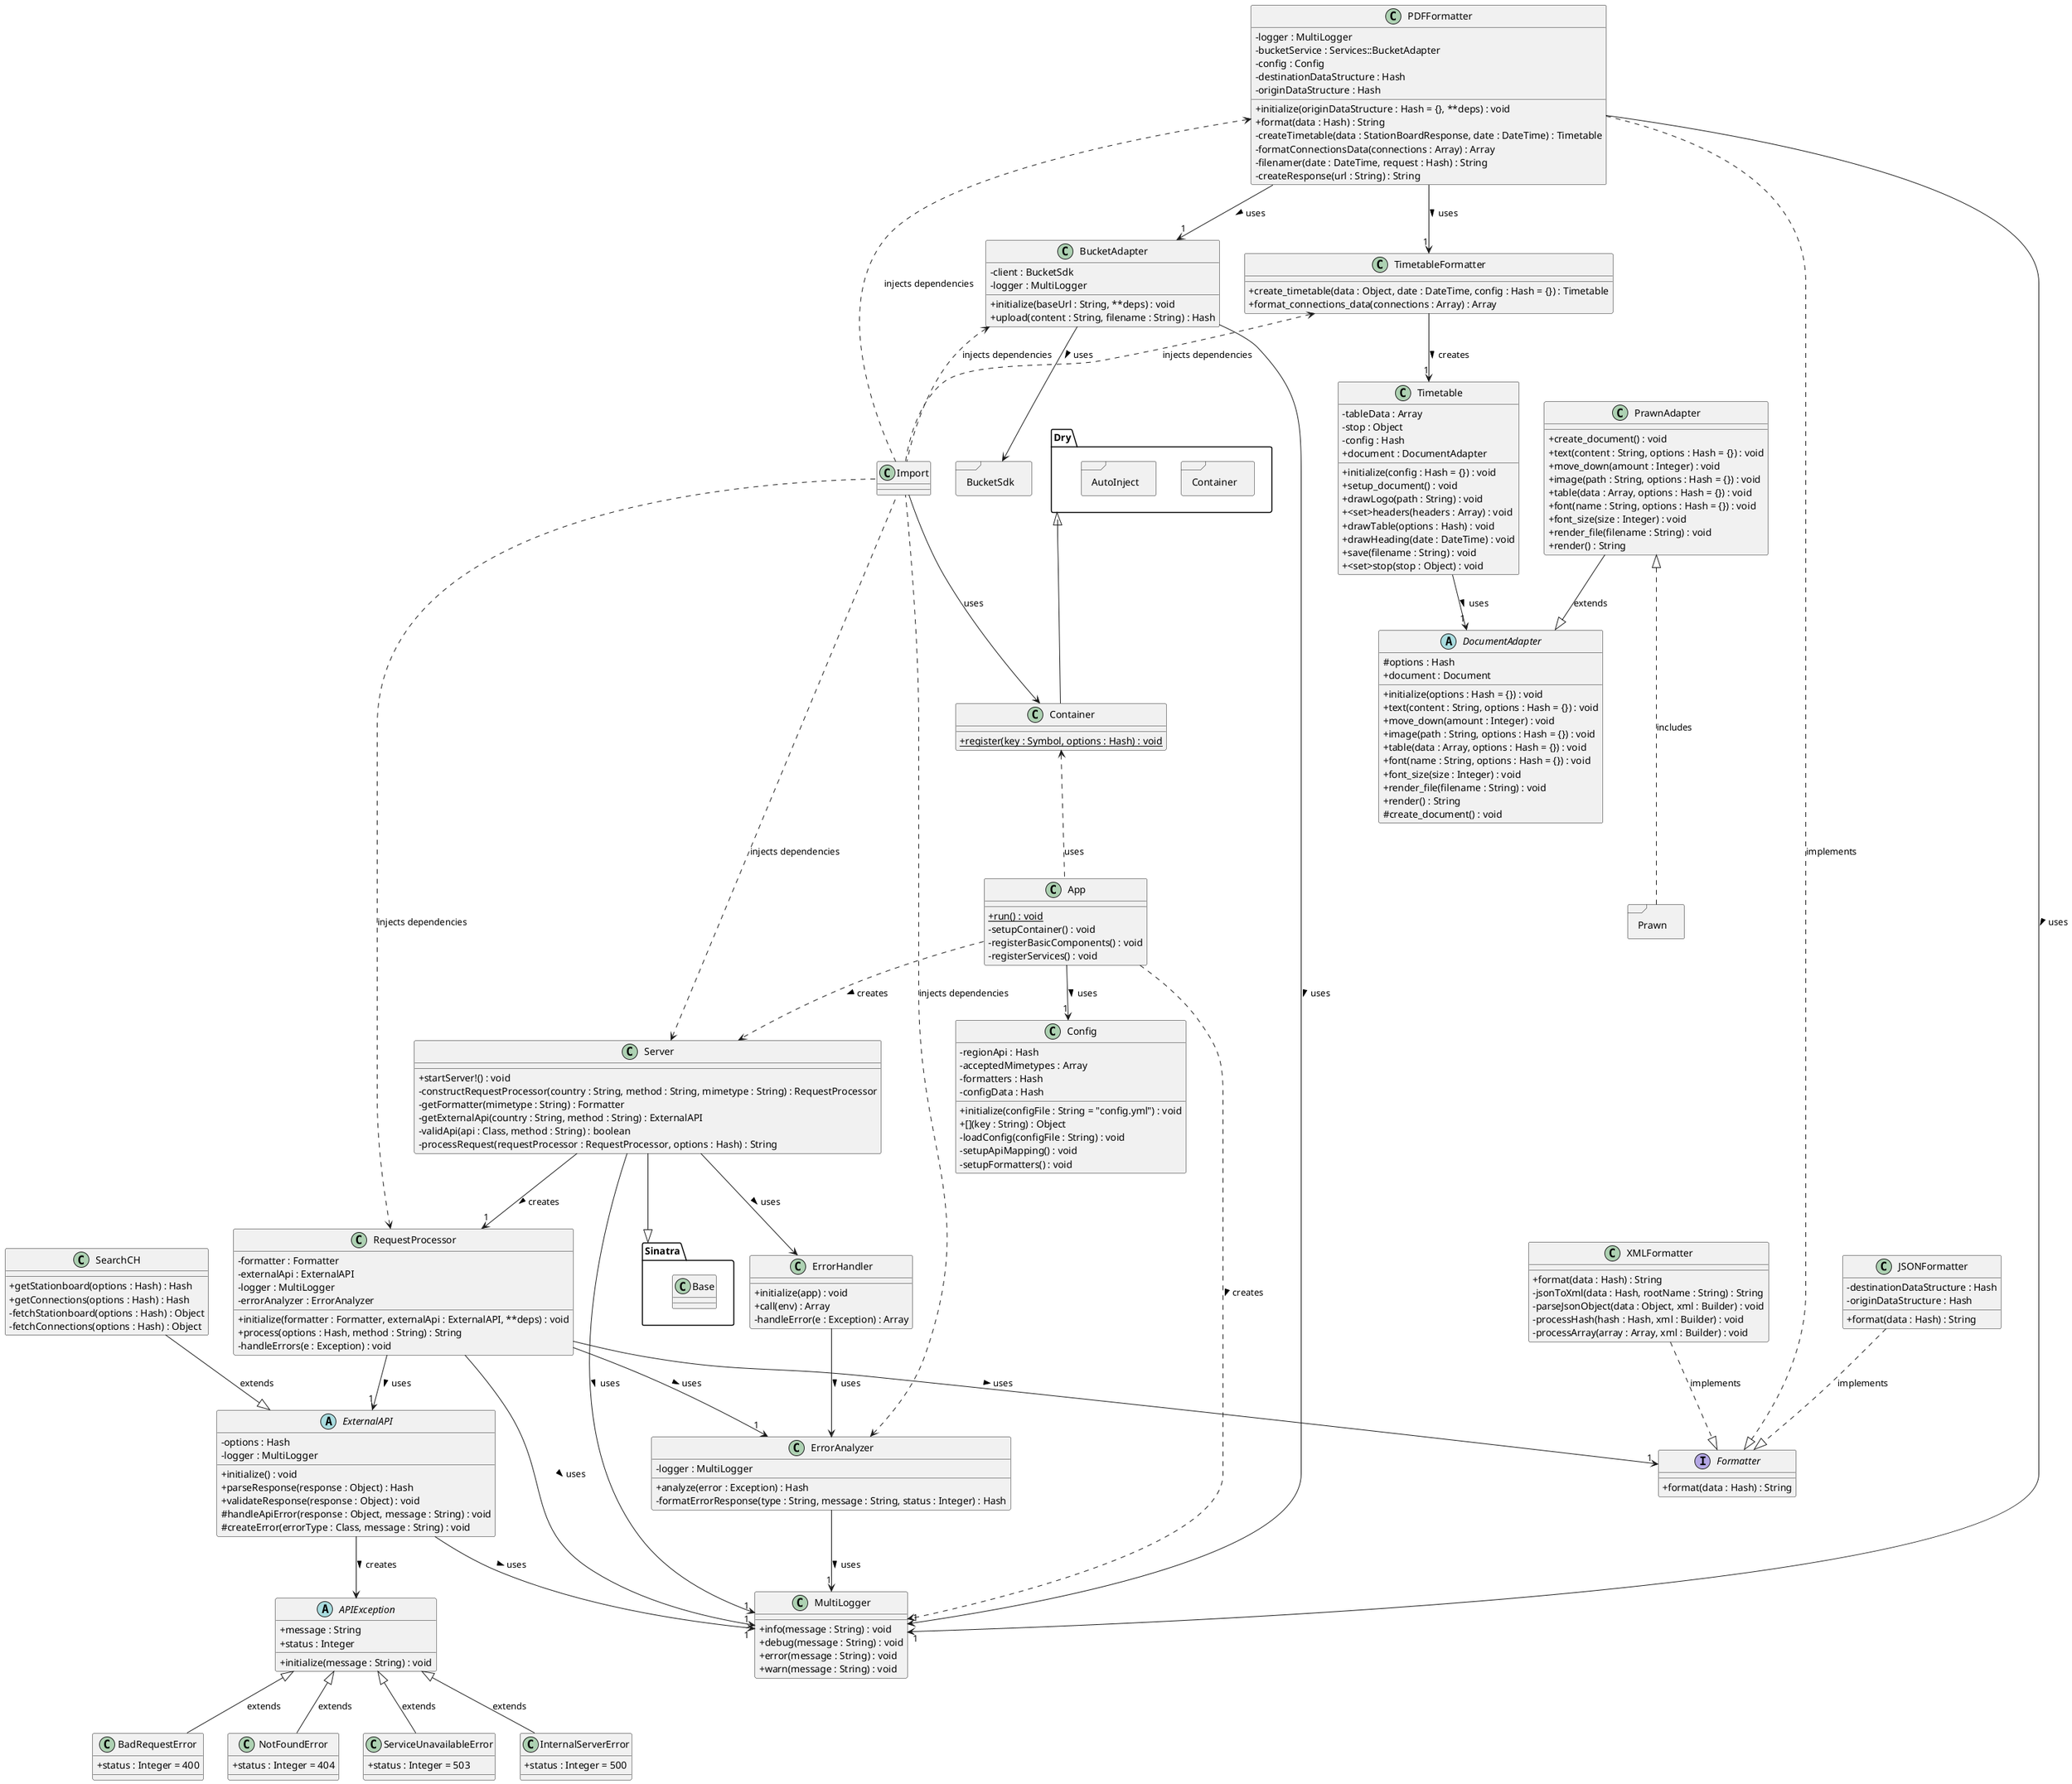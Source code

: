 @startuml Data Generator
skinparam classAttributeIconSize 0

class Server {
  + startServer!() : void
  - constructRequestProcessor(country : String, method : String, mimetype : String) : RequestProcessor
  - getFormatter(mimetype : String) : Formatter
  - getExternalApi(country : String, method : String) : ExternalAPI
  - validApi(api : Class, method : String) : boolean
  - processRequest(requestProcessor : RequestProcessor, options : Hash) : String
}

Server --|> Sinatra::Base

class App {
  + {static} run() : void
  - setupContainer() : void
  - registerBasicComponents() : void
  - registerServices() : void
}

class Container extends Dry {
  + {static} register(key : Symbol, options : Hash) : void
}

class RequestProcessor {
  - formatter : Formatter
  - externalApi : ExternalAPI
  - logger : MultiLogger
  - errorAnalyzer : ErrorAnalyzer
  + initialize(formatter : Formatter, externalApi : ExternalAPI, **deps) : void
  + process(options : Hash, method : String) : String
  - handleErrors(e : Exception) : void
}

abstract class ExternalAPI {
  - options : Hash
  - logger : MultiLogger
  + initialize() : void
  + parseResponse(response : Object) : Hash
  + validateResponse(response : Object) : void
  # handleApiError(response : Object, message : String) : void
  # createError(errorType : Class, message : String) : void
}

class SearchCH {
  + getStationboard(options : Hash) : Hash
  + getConnections(options : Hash) : Hash
  - fetchStationboard(options : Hash) : Object
  - fetchConnections(options : Hash) : Object
}

class JSONFormatter {
  - destinationDataStructure : Hash
  - originDataStructure : Hash
  + format(data : Hash) : String
}

class XMLFormatter {
  + format(data : Hash) : String
  - jsonToXml(data : Hash, rootName : String) : String
  - parseJsonObject(data : Object, xml : Builder) : void
  - processHash(hash : Hash, xml : Builder) : void
  - processArray(array : Array, xml : Builder) : void
}

class PDFFormatter {
  - logger : MultiLogger
  - bucketService : Services::BucketAdapter
  - config : Config
  - destinationDataStructure : Hash
  - originDataStructure : Hash
  + initialize(originDataStructure : Hash = {}, **deps) : void
  + format(data : Hash) : String
  - createTimetable(data : StationBoardResponse, date : DateTime) : Timetable
  - formatConnectionsData(connections : Array) : Array
  - filenamer(date : DateTime, request : Hash) : String
  - createResponse(url : String) : String
}

abstract class DocumentAdapter {
  # options : Hash
  + document : Document
  + initialize(options : Hash = {}) : void
  + text(content : String, options : Hash = {}) : void
  + move_down(amount : Integer) : void
  + image(path : String, options : Hash = {}) : void
  + table(data : Array, options : Hash = {}) : void
  + font(name : String, options : Hash = {}) : void
  + font_size(size : Integer) : void
  + render_file(filename : String) : void
  + render() : String
  # create_document() : void
}

class PrawnAdapter {
  + create_document() : void
  + text(content : String, options : Hash = {}) : void
  + move_down(amount : Integer) : void
  + image(path : String, options : Hash = {}) : void
  + table(data : Array, options : Hash = {}) : void
  + font(name : String, options : Hash = {}) : void
  + font_size(size : Integer) : void
  + render_file(filename : String) : void
  + render() : String
}

class TimetableFormatter {
  + create_timetable(data : Object, date : DateTime, config : Hash = {}) : Timetable
  + format_connections_data(connections : Array) : Array
}

class Timetable {
  - tableData : Array
  - stop : Object
  - config : Hash
  + initialize(config : Hash = {}) : void
  + setup_document() : void
  + document : DocumentAdapter
  + drawLogo(path : String) : void
  + <set>headers(headers : Array) : void
  + drawTable(options : Hash) : void
  + drawHeading(date : DateTime) : void
  + save(filename : String) : void
  + <set>stop(stop : Object) : void
}

class Config {
  - regionApi : Hash
  - acceptedMimetypes : Array
  - formatters : Hash
  - configData : Hash
  + initialize(configFile : String = "config.yml") : void
  + [](key : String) : Object
  - loadConfig(configFile : String) : void
  - setupApiMapping() : void
  - setupFormatters() : void
}

class BucketAdapter {
  - client : BucketSdk
  - logger : MultiLogger
  + initialize(baseUrl : String, **deps) : void
  + upload(content : String, filename : String) : Hash
}

class MultiLogger {
  + info(message : String) : void
  + debug(message : String) : void
  + error(message : String) : void
  + warn(message : String) : void
}

class ErrorAnalyzer {
  - logger : MultiLogger
  + analyze(error : Exception) : Hash
  - formatErrorResponse(type : String, message : String, status : Integer) : Hash
}

abstract class APIException {
  + message : String
  + status : Integer
  + initialize(message : String) : void
}

class BadRequestError {
  + status : Integer = 400
}

package Sinatra {
  class Base
}

class NotFoundError {
  + status : Integer = 404
}

class ServiceUnavailableError {
  + status : Integer = 503
}

class InternalServerError {
  + status : Integer = 500
}

class ErrorHandler {
  + initialize(app) : void
  + call(env) : Array
  - handleError(e : Exception) : Array
}

interface Formatter {
  + format(data : Hash) : String
}

package BucketSdk <<Frame>> {
}

App ..> Server : creates >
Container <.. App : uses

class Import {
}

Import --> Container : uses

package Dry {
  package Container <<frame>> {
  }
  package AutoInject <<frame>> {
  }
}

Server --> "1" RequestProcessor : creates >

RequestProcessor --> "1" Formatter : uses >
RequestProcessor --> "1" ExternalAPI : uses >
RequestProcessor --> "1" ErrorAnalyzer : uses >

ExternalAPI --> APIException : creates >
SearchCH --|> ExternalAPI : extends

JSONFormatter ..|> Formatter : implements
XMLFormatter ..|> Formatter : implements
PDFFormatter ..|> Formatter : implements

PDFFormatter --> "1" TimetableFormatter : uses >
TimetableFormatter --> "1" Timetable : creates >
PDFFormatter --> "1" BucketAdapter : uses >

Timetable --> "1" DocumentAdapter : uses >
PrawnAdapter --|> DocumentAdapter : extends

BucketAdapter --> BucketSdk : uses >

App --> "1" Config : uses >

' MultiLogger relationships
App ..> MultiLogger : creates >
Server --> "1" MultiLogger : uses >
RequestProcessor --> "1" MultiLogger : uses >
PDFFormatter --> "1" MultiLogger : uses >
BucketAdapter --> "1" MultiLogger : uses >
ExternalAPI --> "1" MultiLogger : uses >
ErrorAnalyzer --> "1" MultiLogger : uses >

' API Exception hierarchy
APIException <|-- BadRequestError : extends
APIException <|-- NotFoundError : extends
APIException <|-- ServiceUnavailableError : extends
APIException <|-- InternalServerError : extends

' Error handling relationships
Server --> ErrorHandler : uses >
ErrorHandler --> ErrorAnalyzer : uses >

' Dependency injection relationships
Server <.. Import : injects dependencies
BucketAdapter <.. Import : injects dependencies
RequestProcessor <.. Import : injects dependencies
PDFFormatter <.. Import : injects dependencies
ErrorAnalyzer <.. Import : injects dependencies
TimetableFormatter <.. Import : injects dependencies

PrawnAdapter <|-.- Prawn::Document : includes

package Prawn <<Frame>> {
}

package BucketSdk <<Frame>> {
}

@enduml